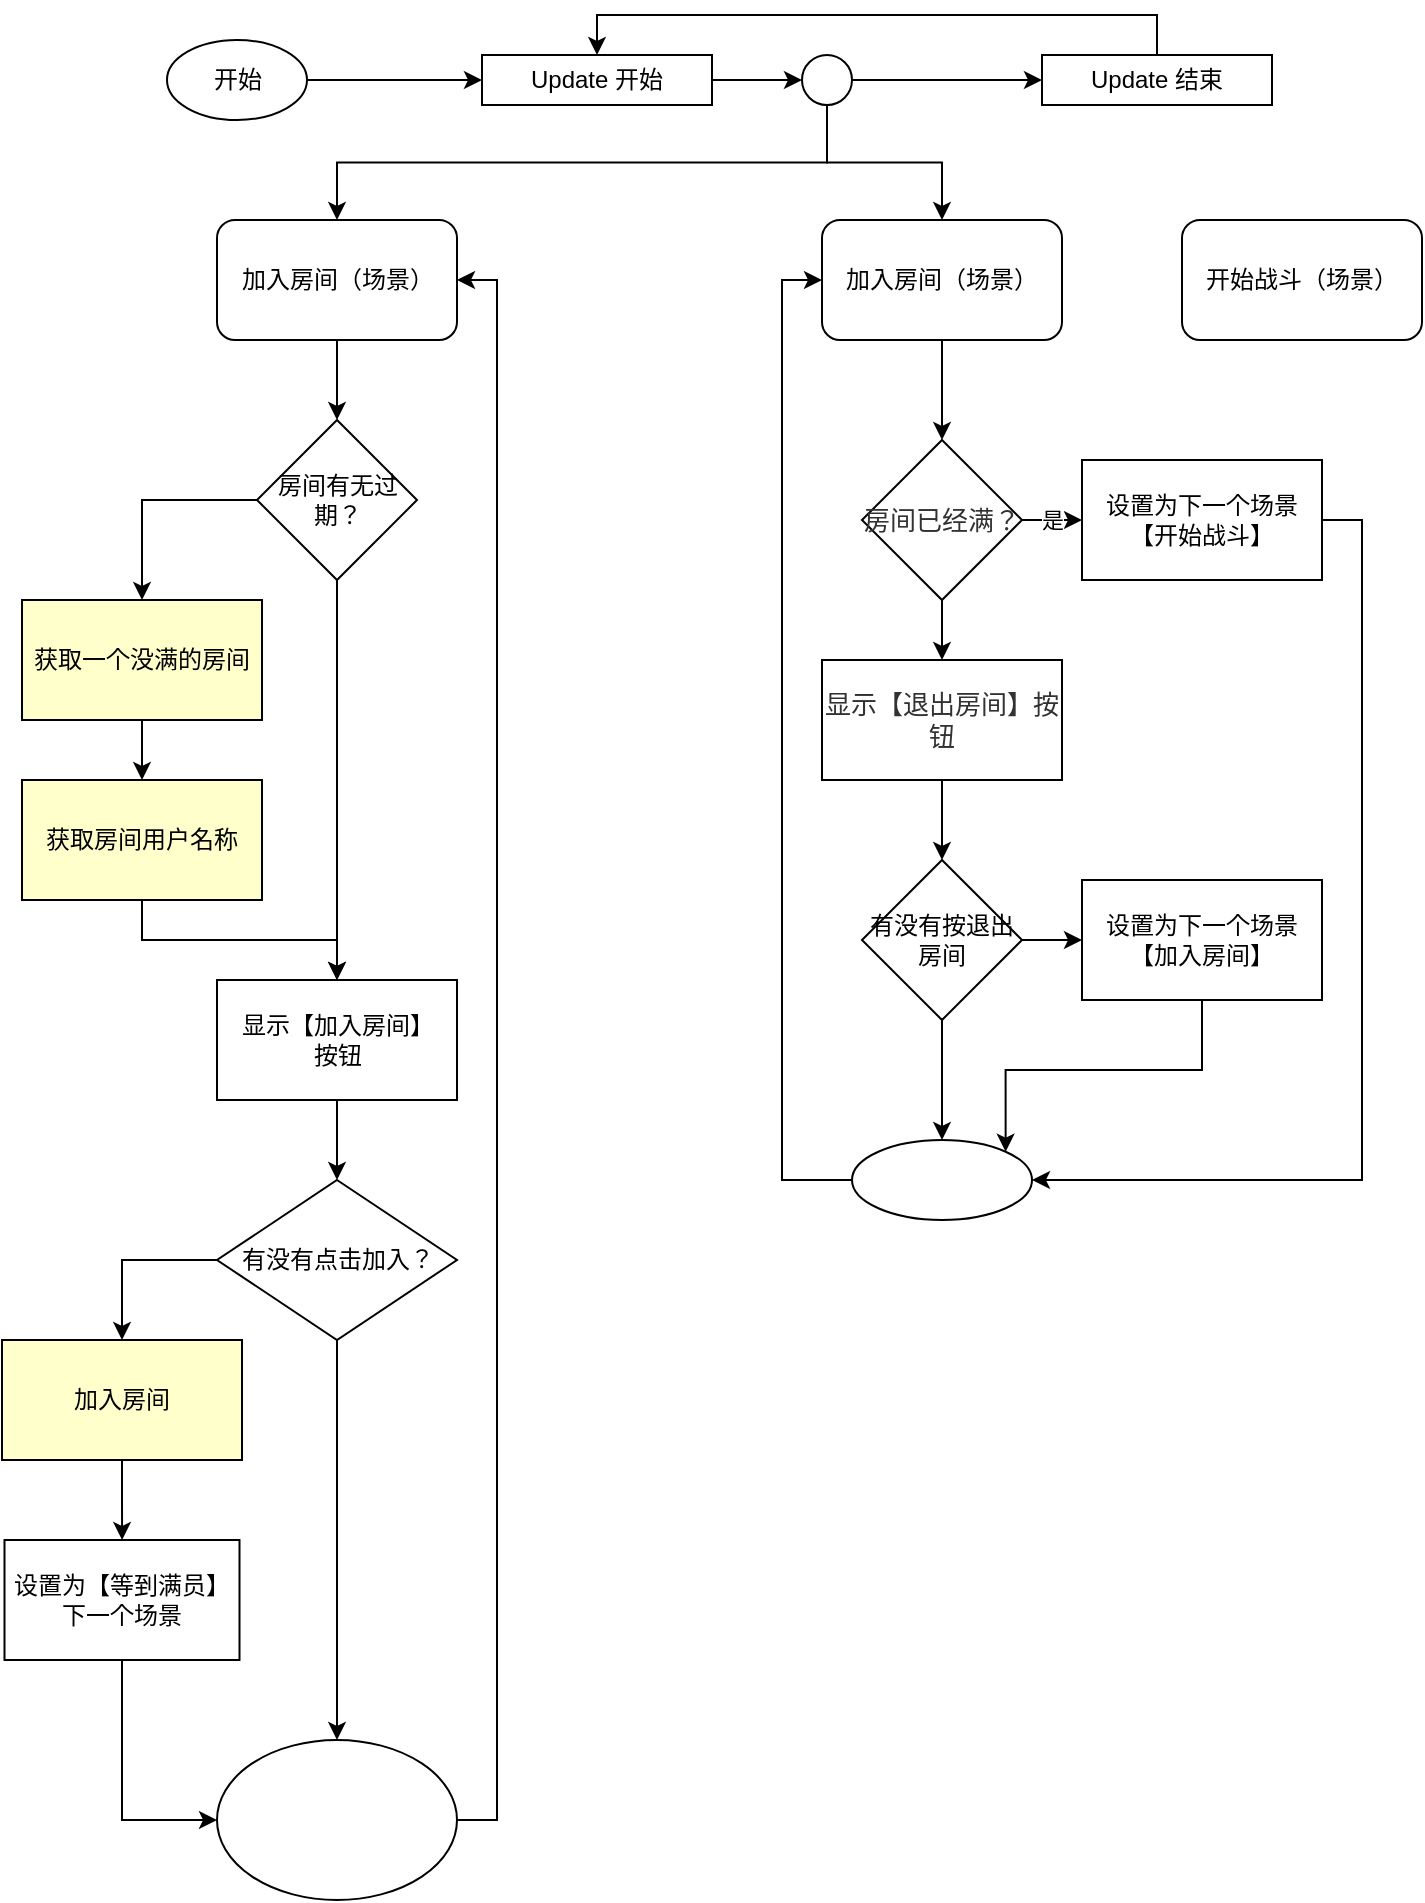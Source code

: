 <mxfile version="15.7.0" type="github">
  <diagram id="tRa1csH4-88LfmXuXKnR" name="Page-1">
    <mxGraphModel dx="2418" dy="467" grid="1" gridSize="10" guides="1" tooltips="1" connect="1" arrows="1" fold="1" page="1" pageScale="1" pageWidth="1654" pageHeight="2336" math="0" shadow="0">
      <root>
        <mxCell id="0" />
        <mxCell id="1" parent="0" />
        <mxCell id="4Wosh37YM3WKKmuV432c-3" value="" style="edgeStyle=orthogonalEdgeStyle;rounded=0;orthogonalLoop=1;jettySize=auto;html=1;" edge="1" parent="1" source="4Wosh37YM3WKKmuV432c-1" target="4Wosh37YM3WKKmuV432c-2">
          <mxGeometry relative="1" as="geometry" />
        </mxCell>
        <mxCell id="4Wosh37YM3WKKmuV432c-1" value="开始" style="ellipse;whiteSpace=wrap;html=1;" vertex="1" parent="1">
          <mxGeometry x="72.5" y="80" width="70" height="40" as="geometry" />
        </mxCell>
        <mxCell id="4Wosh37YM3WKKmuV432c-39" style="edgeStyle=orthogonalEdgeStyle;rounded=0;orthogonalLoop=1;jettySize=auto;html=1;exitX=1;exitY=0.5;exitDx=0;exitDy=0;entryX=0;entryY=0.5;entryDx=0;entryDy=0;" edge="1" parent="1" source="4Wosh37YM3WKKmuV432c-2" target="4Wosh37YM3WKKmuV432c-6">
          <mxGeometry relative="1" as="geometry" />
        </mxCell>
        <mxCell id="4Wosh37YM3WKKmuV432c-2" value="Update 开始" style="whiteSpace=wrap;html=1;" vertex="1" parent="1">
          <mxGeometry x="230" y="87.5" width="115" height="25" as="geometry" />
        </mxCell>
        <mxCell id="4Wosh37YM3WKKmuV432c-16" value="" style="edgeStyle=orthogonalEdgeStyle;rounded=0;orthogonalLoop=1;jettySize=auto;html=1;" edge="1" parent="1" source="4Wosh37YM3WKKmuV432c-4" target="4Wosh37YM3WKKmuV432c-15">
          <mxGeometry relative="1" as="geometry" />
        </mxCell>
        <mxCell id="4Wosh37YM3WKKmuV432c-4" value="获取一个没满的房间" style="whiteSpace=wrap;html=1;fillColor=#FFFFCC;" vertex="1" parent="1">
          <mxGeometry y="360" width="120" height="60" as="geometry" />
        </mxCell>
        <mxCell id="4Wosh37YM3WKKmuV432c-9" style="edgeStyle=orthogonalEdgeStyle;rounded=0;orthogonalLoop=1;jettySize=auto;html=1;exitX=0.5;exitY=1;exitDx=0;exitDy=0;entryX=0.5;entryY=0;entryDx=0;entryDy=0;" edge="1" parent="1" source="4Wosh37YM3WKKmuV432c-6" target="4Wosh37YM3WKKmuV432c-10">
          <mxGeometry relative="1" as="geometry" />
        </mxCell>
        <mxCell id="4Wosh37YM3WKKmuV432c-24" style="edgeStyle=orthogonalEdgeStyle;rounded=0;orthogonalLoop=1;jettySize=auto;html=1;exitX=1;exitY=0.5;exitDx=0;exitDy=0;entryX=0;entryY=0.5;entryDx=0;entryDy=0;" edge="1" parent="1" source="4Wosh37YM3WKKmuV432c-6" target="4Wosh37YM3WKKmuV432c-23">
          <mxGeometry relative="1" as="geometry" />
        </mxCell>
        <mxCell id="4Wosh37YM3WKKmuV432c-36" style="edgeStyle=orthogonalEdgeStyle;rounded=0;orthogonalLoop=1;jettySize=auto;html=1;exitX=0.5;exitY=1;exitDx=0;exitDy=0;entryX=0.5;entryY=0;entryDx=0;entryDy=0;" edge="1" parent="1" source="4Wosh37YM3WKKmuV432c-6" target="4Wosh37YM3WKKmuV432c-35">
          <mxGeometry relative="1" as="geometry" />
        </mxCell>
        <mxCell id="4Wosh37YM3WKKmuV432c-6" value="" style="ellipse;whiteSpace=wrap;html=1;aspect=fixed;" vertex="1" parent="1">
          <mxGeometry x="390" y="87.5" width="25" height="25" as="geometry" />
        </mxCell>
        <mxCell id="4Wosh37YM3WKKmuV432c-40" style="edgeStyle=orthogonalEdgeStyle;rounded=0;orthogonalLoop=1;jettySize=auto;html=1;exitX=0.5;exitY=1;exitDx=0;exitDy=0;entryX=0.5;entryY=0;entryDx=0;entryDy=0;" edge="1" parent="1" source="4Wosh37YM3WKKmuV432c-10" target="4Wosh37YM3WKKmuV432c-12">
          <mxGeometry relative="1" as="geometry" />
        </mxCell>
        <mxCell id="4Wosh37YM3WKKmuV432c-10" value="加入房间（场景）" style="rounded=1;whiteSpace=wrap;html=1;" vertex="1" parent="1">
          <mxGeometry x="97.5" y="170" width="120" height="60" as="geometry" />
        </mxCell>
        <mxCell id="4Wosh37YM3WKKmuV432c-19" style="edgeStyle=orthogonalEdgeStyle;rounded=0;orthogonalLoop=1;jettySize=auto;html=1;exitX=0.5;exitY=1;exitDx=0;exitDy=0;entryX=0.5;entryY=0;entryDx=0;entryDy=0;" edge="1" parent="1" source="4Wosh37YM3WKKmuV432c-12" target="4Wosh37YM3WKKmuV432c-17">
          <mxGeometry relative="1" as="geometry" />
        </mxCell>
        <mxCell id="4Wosh37YM3WKKmuV432c-41" style="edgeStyle=orthogonalEdgeStyle;rounded=0;orthogonalLoop=1;jettySize=auto;html=1;exitX=0;exitY=0.5;exitDx=0;exitDy=0;entryX=0.5;entryY=0;entryDx=0;entryDy=0;" edge="1" parent="1" source="4Wosh37YM3WKKmuV432c-12" target="4Wosh37YM3WKKmuV432c-4">
          <mxGeometry relative="1" as="geometry" />
        </mxCell>
        <mxCell id="4Wosh37YM3WKKmuV432c-12" value="房间有无过期？" style="rhombus;whiteSpace=wrap;html=1;" vertex="1" parent="1">
          <mxGeometry x="117.5" y="270" width="80" height="80" as="geometry" />
        </mxCell>
        <mxCell id="4Wosh37YM3WKKmuV432c-18" value="" style="edgeStyle=orthogonalEdgeStyle;rounded=0;orthogonalLoop=1;jettySize=auto;html=1;" edge="1" parent="1" source="4Wosh37YM3WKKmuV432c-15" target="4Wosh37YM3WKKmuV432c-17">
          <mxGeometry relative="1" as="geometry" />
        </mxCell>
        <mxCell id="4Wosh37YM3WKKmuV432c-15" value="获取房间用户名称" style="whiteSpace=wrap;html=1;fillColor=#FFFFCC;" vertex="1" parent="1">
          <mxGeometry y="450" width="120" height="60" as="geometry" />
        </mxCell>
        <mxCell id="4Wosh37YM3WKKmuV432c-21" value="" style="edgeStyle=orthogonalEdgeStyle;rounded=0;orthogonalLoop=1;jettySize=auto;html=1;" edge="1" parent="1" source="4Wosh37YM3WKKmuV432c-17" target="4Wosh37YM3WKKmuV432c-20">
          <mxGeometry relative="1" as="geometry" />
        </mxCell>
        <mxCell id="4Wosh37YM3WKKmuV432c-17" value="显示【加入房间】&lt;br&gt;按钮" style="whiteSpace=wrap;html=1;" vertex="1" parent="1">
          <mxGeometry x="97.5" y="550" width="120" height="60" as="geometry" />
        </mxCell>
        <mxCell id="4Wosh37YM3WKKmuV432c-28" value="" style="edgeStyle=orthogonalEdgeStyle;rounded=0;orthogonalLoop=1;jettySize=auto;html=1;exitX=0;exitY=0.5;exitDx=0;exitDy=0;" edge="1" parent="1" source="4Wosh37YM3WKKmuV432c-20" target="4Wosh37YM3WKKmuV432c-27">
          <mxGeometry relative="1" as="geometry" />
        </mxCell>
        <mxCell id="4Wosh37YM3WKKmuV432c-47" style="edgeStyle=orthogonalEdgeStyle;rounded=0;orthogonalLoop=1;jettySize=auto;html=1;exitX=0.5;exitY=1;exitDx=0;exitDy=0;" edge="1" parent="1" source="4Wosh37YM3WKKmuV432c-20" target="4Wosh37YM3WKKmuV432c-45">
          <mxGeometry relative="1" as="geometry" />
        </mxCell>
        <mxCell id="4Wosh37YM3WKKmuV432c-20" value="有没有点击加入？" style="rhombus;whiteSpace=wrap;html=1;" vertex="1" parent="1">
          <mxGeometry x="97.5" y="650" width="120" height="80" as="geometry" />
        </mxCell>
        <mxCell id="4Wosh37YM3WKKmuV432c-26" style="edgeStyle=orthogonalEdgeStyle;rounded=0;orthogonalLoop=1;jettySize=auto;html=1;exitX=0.5;exitY=0;exitDx=0;exitDy=0;entryX=0.5;entryY=0;entryDx=0;entryDy=0;" edge="1" parent="1" source="4Wosh37YM3WKKmuV432c-23" target="4Wosh37YM3WKKmuV432c-2">
          <mxGeometry relative="1" as="geometry" />
        </mxCell>
        <mxCell id="4Wosh37YM3WKKmuV432c-23" value="Update 结束" style="whiteSpace=wrap;html=1;" vertex="1" parent="1">
          <mxGeometry x="510" y="87.5" width="115" height="25" as="geometry" />
        </mxCell>
        <mxCell id="4Wosh37YM3WKKmuV432c-33" style="edgeStyle=orthogonalEdgeStyle;rounded=0;orthogonalLoop=1;jettySize=auto;html=1;" edge="1" parent="1" source="4Wosh37YM3WKKmuV432c-27" target="4Wosh37YM3WKKmuV432c-29">
          <mxGeometry relative="1" as="geometry" />
        </mxCell>
        <mxCell id="4Wosh37YM3WKKmuV432c-27" value="加入房间" style="whiteSpace=wrap;html=1;fillColor=#FFFFCC;" vertex="1" parent="1">
          <mxGeometry x="-10" y="730" width="120" height="60" as="geometry" />
        </mxCell>
        <mxCell id="4Wosh37YM3WKKmuV432c-46" style="edgeStyle=orthogonalEdgeStyle;rounded=0;orthogonalLoop=1;jettySize=auto;html=1;exitX=0.5;exitY=1;exitDx=0;exitDy=0;entryX=0;entryY=0.5;entryDx=0;entryDy=0;" edge="1" parent="1" source="4Wosh37YM3WKKmuV432c-29" target="4Wosh37YM3WKKmuV432c-45">
          <mxGeometry relative="1" as="geometry" />
        </mxCell>
        <mxCell id="4Wosh37YM3WKKmuV432c-29" value="设置为【等到满员】下一个场景" style="whiteSpace=wrap;html=1;" vertex="1" parent="1">
          <mxGeometry x="-8.75" y="830" width="117.5" height="60" as="geometry" />
        </mxCell>
        <mxCell id="4Wosh37YM3WKKmuV432c-50" style="edgeStyle=orthogonalEdgeStyle;rounded=0;orthogonalLoop=1;jettySize=auto;html=1;exitX=0.5;exitY=1;exitDx=0;exitDy=0;entryX=0.5;entryY=0;entryDx=0;entryDy=0;" edge="1" parent="1" source="4Wosh37YM3WKKmuV432c-35" target="4Wosh37YM3WKKmuV432c-49">
          <mxGeometry relative="1" as="geometry" />
        </mxCell>
        <mxCell id="4Wosh37YM3WKKmuV432c-35" value="加入房间（场景）" style="rounded=1;whiteSpace=wrap;html=1;" vertex="1" parent="1">
          <mxGeometry x="400" y="170" width="120" height="60" as="geometry" />
        </mxCell>
        <mxCell id="4Wosh37YM3WKKmuV432c-48" style="edgeStyle=orthogonalEdgeStyle;rounded=0;orthogonalLoop=1;jettySize=auto;html=1;exitX=1;exitY=0.5;exitDx=0;exitDy=0;entryX=1;entryY=0.5;entryDx=0;entryDy=0;" edge="1" parent="1" source="4Wosh37YM3WKKmuV432c-45" target="4Wosh37YM3WKKmuV432c-10">
          <mxGeometry relative="1" as="geometry" />
        </mxCell>
        <mxCell id="4Wosh37YM3WKKmuV432c-45" value="" style="ellipse;whiteSpace=wrap;html=1;" vertex="1" parent="1">
          <mxGeometry x="97.5" y="930" width="120" height="80" as="geometry" />
        </mxCell>
        <mxCell id="4Wosh37YM3WKKmuV432c-52" value="" style="edgeStyle=orthogonalEdgeStyle;rounded=0;orthogonalLoop=1;jettySize=auto;html=1;" edge="1" parent="1" source="4Wosh37YM3WKKmuV432c-49" target="4Wosh37YM3WKKmuV432c-51">
          <mxGeometry relative="1" as="geometry" />
        </mxCell>
        <mxCell id="4Wosh37YM3WKKmuV432c-60" style="edgeStyle=orthogonalEdgeStyle;rounded=0;orthogonalLoop=1;jettySize=auto;html=1;exitX=1;exitY=0.5;exitDx=0;exitDy=0;entryX=0;entryY=0.5;entryDx=0;entryDy=0;" edge="1" parent="1" source="4Wosh37YM3WKKmuV432c-49" target="4Wosh37YM3WKKmuV432c-54">
          <mxGeometry relative="1" as="geometry" />
        </mxCell>
        <mxCell id="4Wosh37YM3WKKmuV432c-61" value="是" style="edgeLabel;html=1;align=center;verticalAlign=middle;resizable=0;points=[];" vertex="1" connectable="0" parent="4Wosh37YM3WKKmuV432c-60">
          <mxGeometry x="-0.04" relative="1" as="geometry">
            <mxPoint as="offset" />
          </mxGeometry>
        </mxCell>
        <mxCell id="4Wosh37YM3WKKmuV432c-49" value="&lt;span style=&quot;color: rgb(50 , 50 , 50) ; font-size: 13px ; background-color: rgba(255 , 255 , 255 , 0.01)&quot;&gt;房间已经满？&lt;/span&gt;" style="rhombus;whiteSpace=wrap;html=1;" vertex="1" parent="1">
          <mxGeometry x="420" y="280" width="80" height="80" as="geometry" />
        </mxCell>
        <mxCell id="4Wosh37YM3WKKmuV432c-57" value="" style="edgeStyle=orthogonalEdgeStyle;rounded=0;orthogonalLoop=1;jettySize=auto;html=1;" edge="1" parent="1" source="4Wosh37YM3WKKmuV432c-51" target="4Wosh37YM3WKKmuV432c-56">
          <mxGeometry relative="1" as="geometry" />
        </mxCell>
        <mxCell id="4Wosh37YM3WKKmuV432c-51" value="&lt;span style=&quot;color: rgb(50 , 50 , 50) ; font-size: 13px ; background-color: rgba(255 , 255 , 255 , 0.01)&quot;&gt;显示【退出房间】按钮&lt;/span&gt;" style="whiteSpace=wrap;html=1;" vertex="1" parent="1">
          <mxGeometry x="400" y="390" width="120" height="60" as="geometry" />
        </mxCell>
        <mxCell id="4Wosh37YM3WKKmuV432c-53" value="开始战斗（场景）" style="rounded=1;whiteSpace=wrap;html=1;" vertex="1" parent="1">
          <mxGeometry x="580" y="170" width="120" height="60" as="geometry" />
        </mxCell>
        <mxCell id="4Wosh37YM3WKKmuV432c-66" style="edgeStyle=orthogonalEdgeStyle;rounded=0;orthogonalLoop=1;jettySize=auto;html=1;exitX=1;exitY=0.5;exitDx=0;exitDy=0;entryX=1;entryY=0.5;entryDx=0;entryDy=0;" edge="1" parent="1" source="4Wosh37YM3WKKmuV432c-54" target="4Wosh37YM3WKKmuV432c-62">
          <mxGeometry relative="1" as="geometry" />
        </mxCell>
        <mxCell id="4Wosh37YM3WKKmuV432c-54" value="设置为下一个场景【开始战斗】" style="whiteSpace=wrap;html=1;" vertex="1" parent="1">
          <mxGeometry x="530" y="290" width="120" height="60" as="geometry" />
        </mxCell>
        <mxCell id="4Wosh37YM3WKKmuV432c-58" style="edgeStyle=orthogonalEdgeStyle;rounded=0;orthogonalLoop=1;jettySize=auto;html=1;exitX=0.5;exitY=1;exitDx=0;exitDy=0;" edge="1" parent="1" source="4Wosh37YM3WKKmuV432c-56" target="4Wosh37YM3WKKmuV432c-62">
          <mxGeometry relative="1" as="geometry">
            <mxPoint x="460" y="580" as="targetPoint" />
          </mxGeometry>
        </mxCell>
        <mxCell id="4Wosh37YM3WKKmuV432c-64" style="edgeStyle=orthogonalEdgeStyle;rounded=0;orthogonalLoop=1;jettySize=auto;html=1;exitX=1;exitY=0.5;exitDx=0;exitDy=0;entryX=0;entryY=0.5;entryDx=0;entryDy=0;" edge="1" parent="1" source="4Wosh37YM3WKKmuV432c-56" target="4Wosh37YM3WKKmuV432c-63">
          <mxGeometry relative="1" as="geometry" />
        </mxCell>
        <mxCell id="4Wosh37YM3WKKmuV432c-56" value="有没有按退出房间" style="rhombus;whiteSpace=wrap;html=1;" vertex="1" parent="1">
          <mxGeometry x="420" y="490" width="80" height="80" as="geometry" />
        </mxCell>
        <mxCell id="4Wosh37YM3WKKmuV432c-65" style="edgeStyle=orthogonalEdgeStyle;rounded=0;orthogonalLoop=1;jettySize=auto;html=1;exitX=0;exitY=0.5;exitDx=0;exitDy=0;entryX=0;entryY=0.5;entryDx=0;entryDy=0;" edge="1" parent="1" source="4Wosh37YM3WKKmuV432c-62" target="4Wosh37YM3WKKmuV432c-35">
          <mxGeometry relative="1" as="geometry" />
        </mxCell>
        <mxCell id="4Wosh37YM3WKKmuV432c-62" value="" style="ellipse;whiteSpace=wrap;html=1;" vertex="1" parent="1">
          <mxGeometry x="415" y="630" width="90" height="40" as="geometry" />
        </mxCell>
        <mxCell id="4Wosh37YM3WKKmuV432c-67" style="edgeStyle=orthogonalEdgeStyle;rounded=0;orthogonalLoop=1;jettySize=auto;html=1;exitX=0.5;exitY=1;exitDx=0;exitDy=0;entryX=1;entryY=0;entryDx=0;entryDy=0;" edge="1" parent="1" source="4Wosh37YM3WKKmuV432c-63" target="4Wosh37YM3WKKmuV432c-62">
          <mxGeometry relative="1" as="geometry" />
        </mxCell>
        <mxCell id="4Wosh37YM3WKKmuV432c-63" value="设置为下一个场景【加入房间】" style="whiteSpace=wrap;html=1;" vertex="1" parent="1">
          <mxGeometry x="530" y="500" width="120" height="60" as="geometry" />
        </mxCell>
      </root>
    </mxGraphModel>
  </diagram>
</mxfile>
